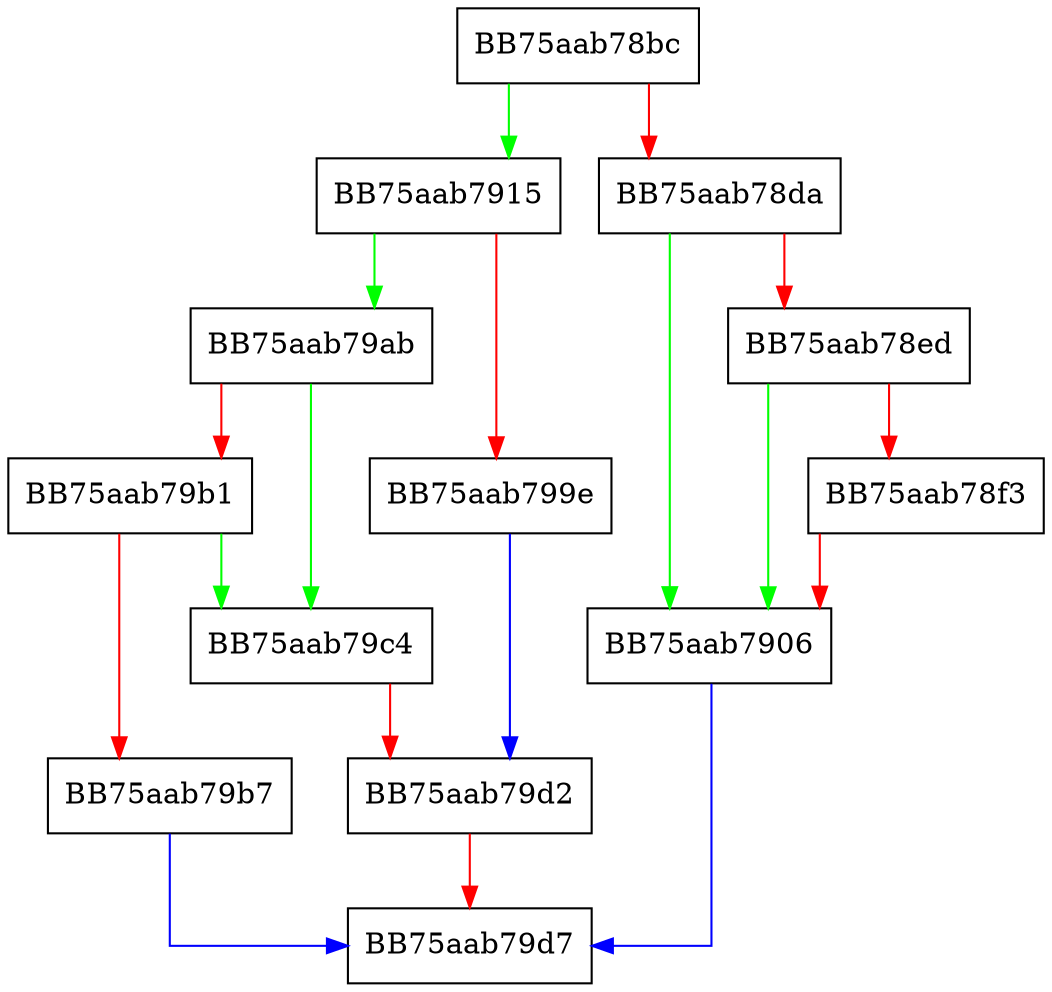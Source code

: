 digraph TrustCheck {
  node [shape="box"];
  graph [splines=ortho];
  BB75aab78bc -> BB75aab7915 [color="green"];
  BB75aab78bc -> BB75aab78da [color="red"];
  BB75aab78da -> BB75aab7906 [color="green"];
  BB75aab78da -> BB75aab78ed [color="red"];
  BB75aab78ed -> BB75aab7906 [color="green"];
  BB75aab78ed -> BB75aab78f3 [color="red"];
  BB75aab78f3 -> BB75aab7906 [color="red"];
  BB75aab7906 -> BB75aab79d7 [color="blue"];
  BB75aab7915 -> BB75aab79ab [color="green"];
  BB75aab7915 -> BB75aab799e [color="red"];
  BB75aab799e -> BB75aab79d2 [color="blue"];
  BB75aab79ab -> BB75aab79c4 [color="green"];
  BB75aab79ab -> BB75aab79b1 [color="red"];
  BB75aab79b1 -> BB75aab79c4 [color="green"];
  BB75aab79b1 -> BB75aab79b7 [color="red"];
  BB75aab79b7 -> BB75aab79d7 [color="blue"];
  BB75aab79c4 -> BB75aab79d2 [color="red"];
  BB75aab79d2 -> BB75aab79d7 [color="red"];
}